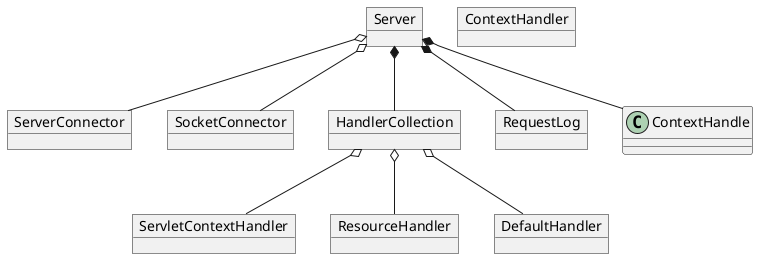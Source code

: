 @startuml
object Server
object ServerConnector
object SocketConnector
object ServletContextHandler
object ResourceHandler
object HandlerCollection
object DefaultHandler
object ContextHandler
object RequestLog

Server *-- ContextHandle
Server o-- SocketConnector
Server o-- ServerConnector
Server *-- HandlerCollection
Server *-- RequestLog
HandlerCollection o-- ResourceHandler
HandlerCollection o-- ServletContextHandler
HandlerCollection o-- DefaultHandler

@enduml
